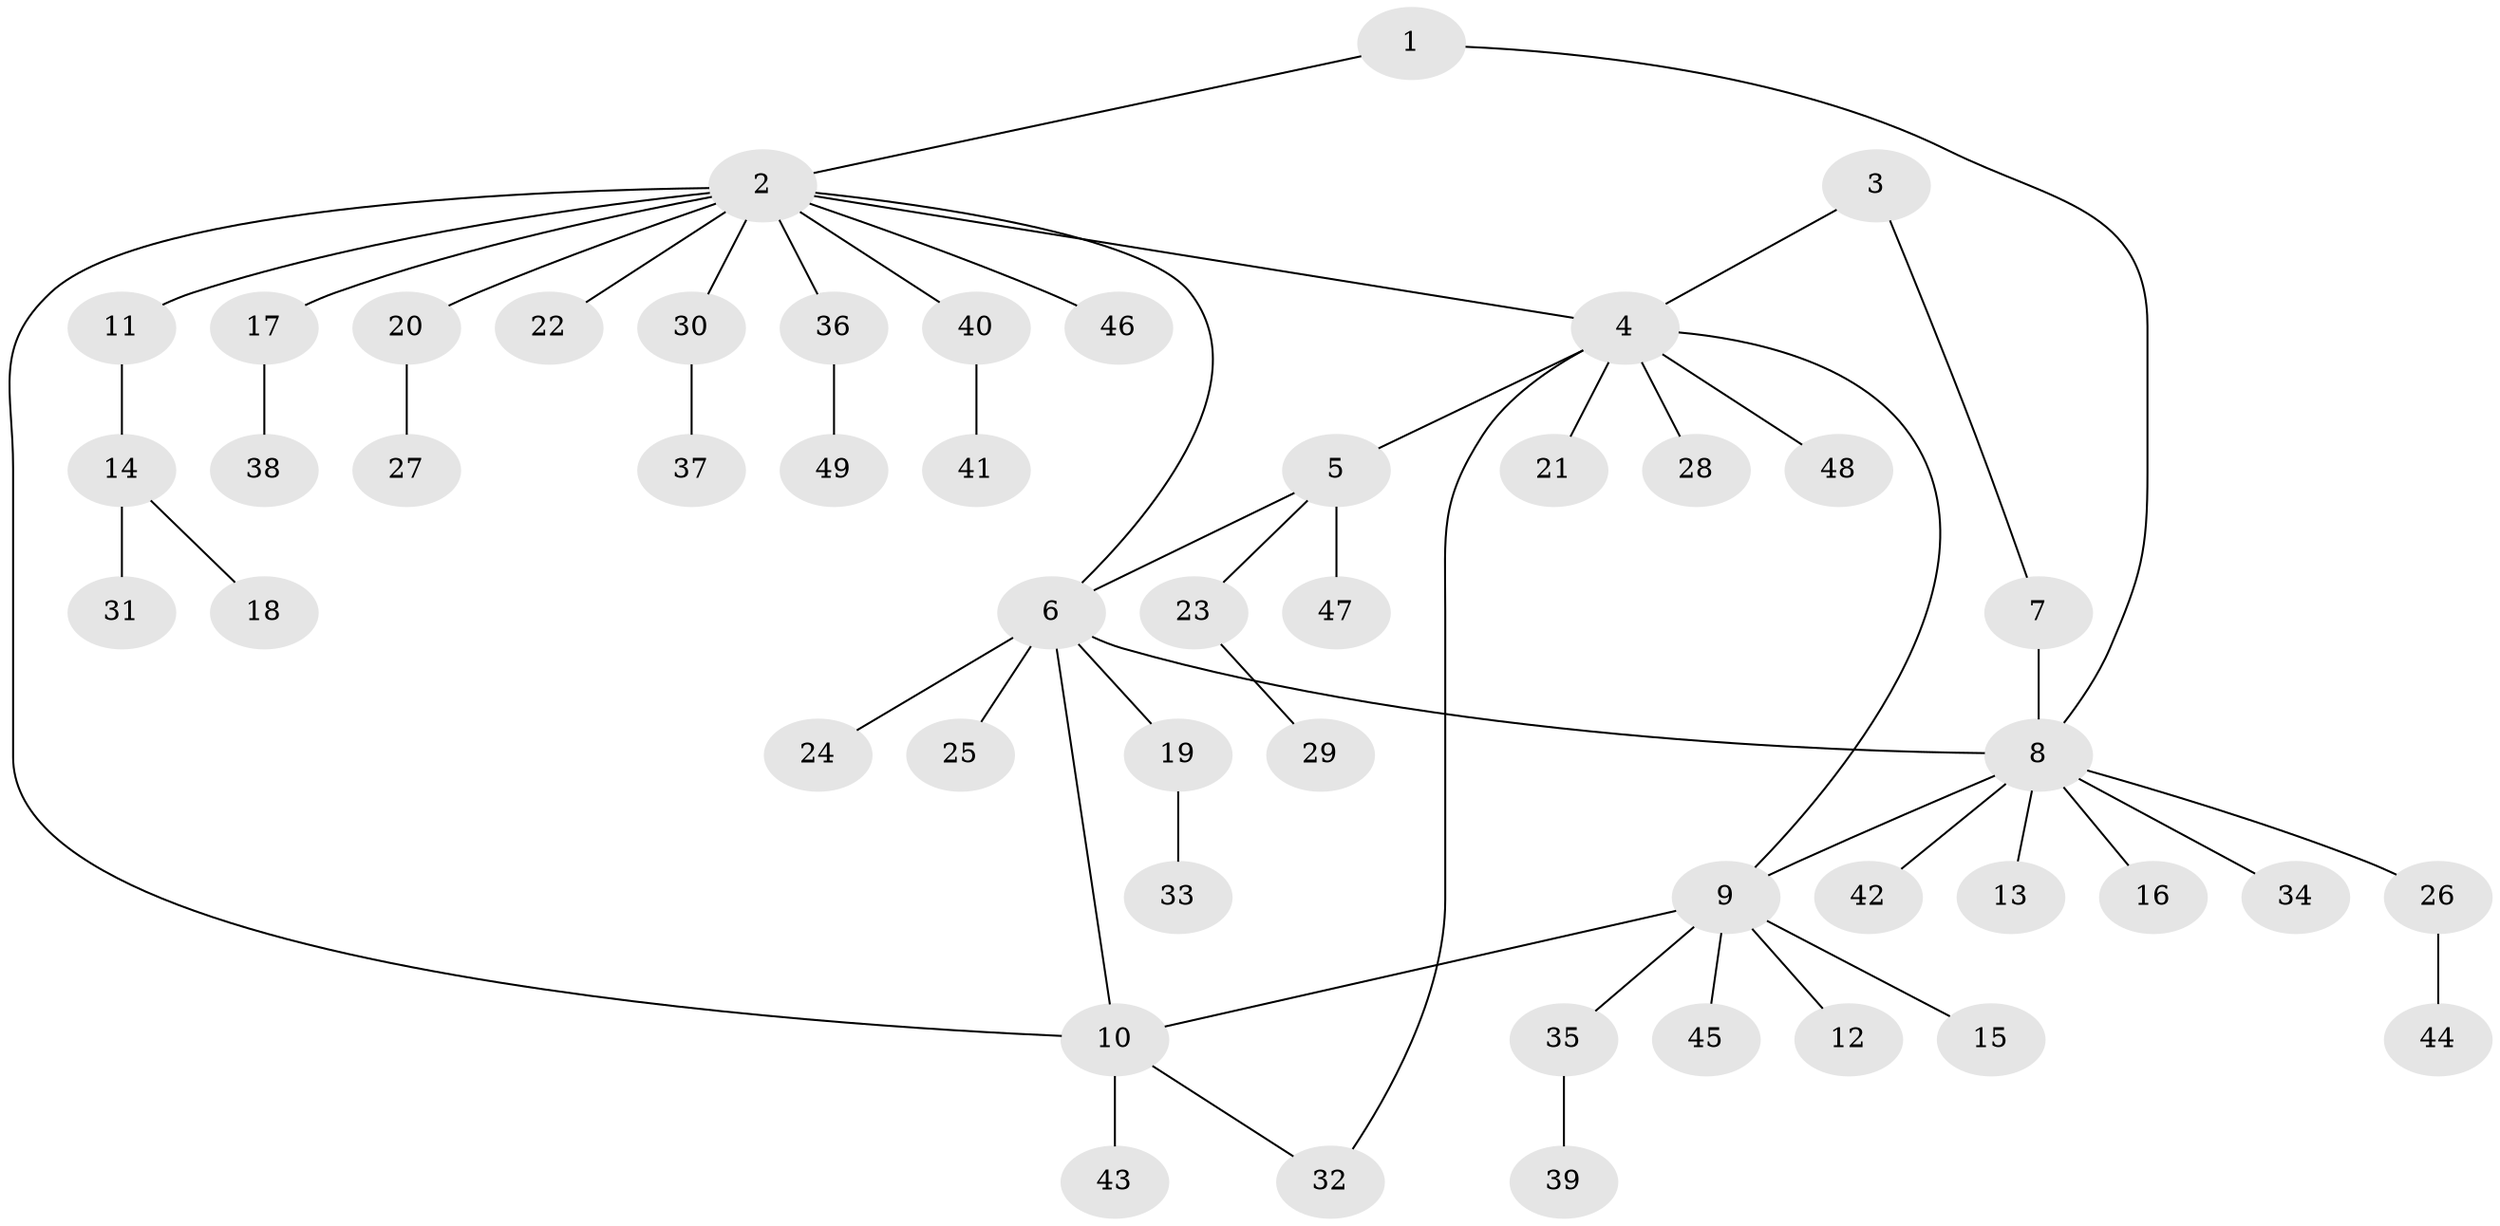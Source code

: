 // Generated by graph-tools (version 1.1) at 2025/11/02/27/25 16:11:29]
// undirected, 49 vertices, 55 edges
graph export_dot {
graph [start="1"]
  node [color=gray90,style=filled];
  1;
  2;
  3;
  4;
  5;
  6;
  7;
  8;
  9;
  10;
  11;
  12;
  13;
  14;
  15;
  16;
  17;
  18;
  19;
  20;
  21;
  22;
  23;
  24;
  25;
  26;
  27;
  28;
  29;
  30;
  31;
  32;
  33;
  34;
  35;
  36;
  37;
  38;
  39;
  40;
  41;
  42;
  43;
  44;
  45;
  46;
  47;
  48;
  49;
  1 -- 2;
  1 -- 8;
  2 -- 4;
  2 -- 6;
  2 -- 10;
  2 -- 11;
  2 -- 17;
  2 -- 20;
  2 -- 22;
  2 -- 30;
  2 -- 36;
  2 -- 40;
  2 -- 46;
  3 -- 4;
  3 -- 7;
  4 -- 5;
  4 -- 9;
  4 -- 21;
  4 -- 28;
  4 -- 32;
  4 -- 48;
  5 -- 6;
  5 -- 23;
  5 -- 47;
  6 -- 8;
  6 -- 10;
  6 -- 19;
  6 -- 24;
  6 -- 25;
  7 -- 8;
  8 -- 9;
  8 -- 13;
  8 -- 16;
  8 -- 26;
  8 -- 34;
  8 -- 42;
  9 -- 10;
  9 -- 12;
  9 -- 15;
  9 -- 35;
  9 -- 45;
  10 -- 32;
  10 -- 43;
  11 -- 14;
  14 -- 18;
  14 -- 31;
  17 -- 38;
  19 -- 33;
  20 -- 27;
  23 -- 29;
  26 -- 44;
  30 -- 37;
  35 -- 39;
  36 -- 49;
  40 -- 41;
}
